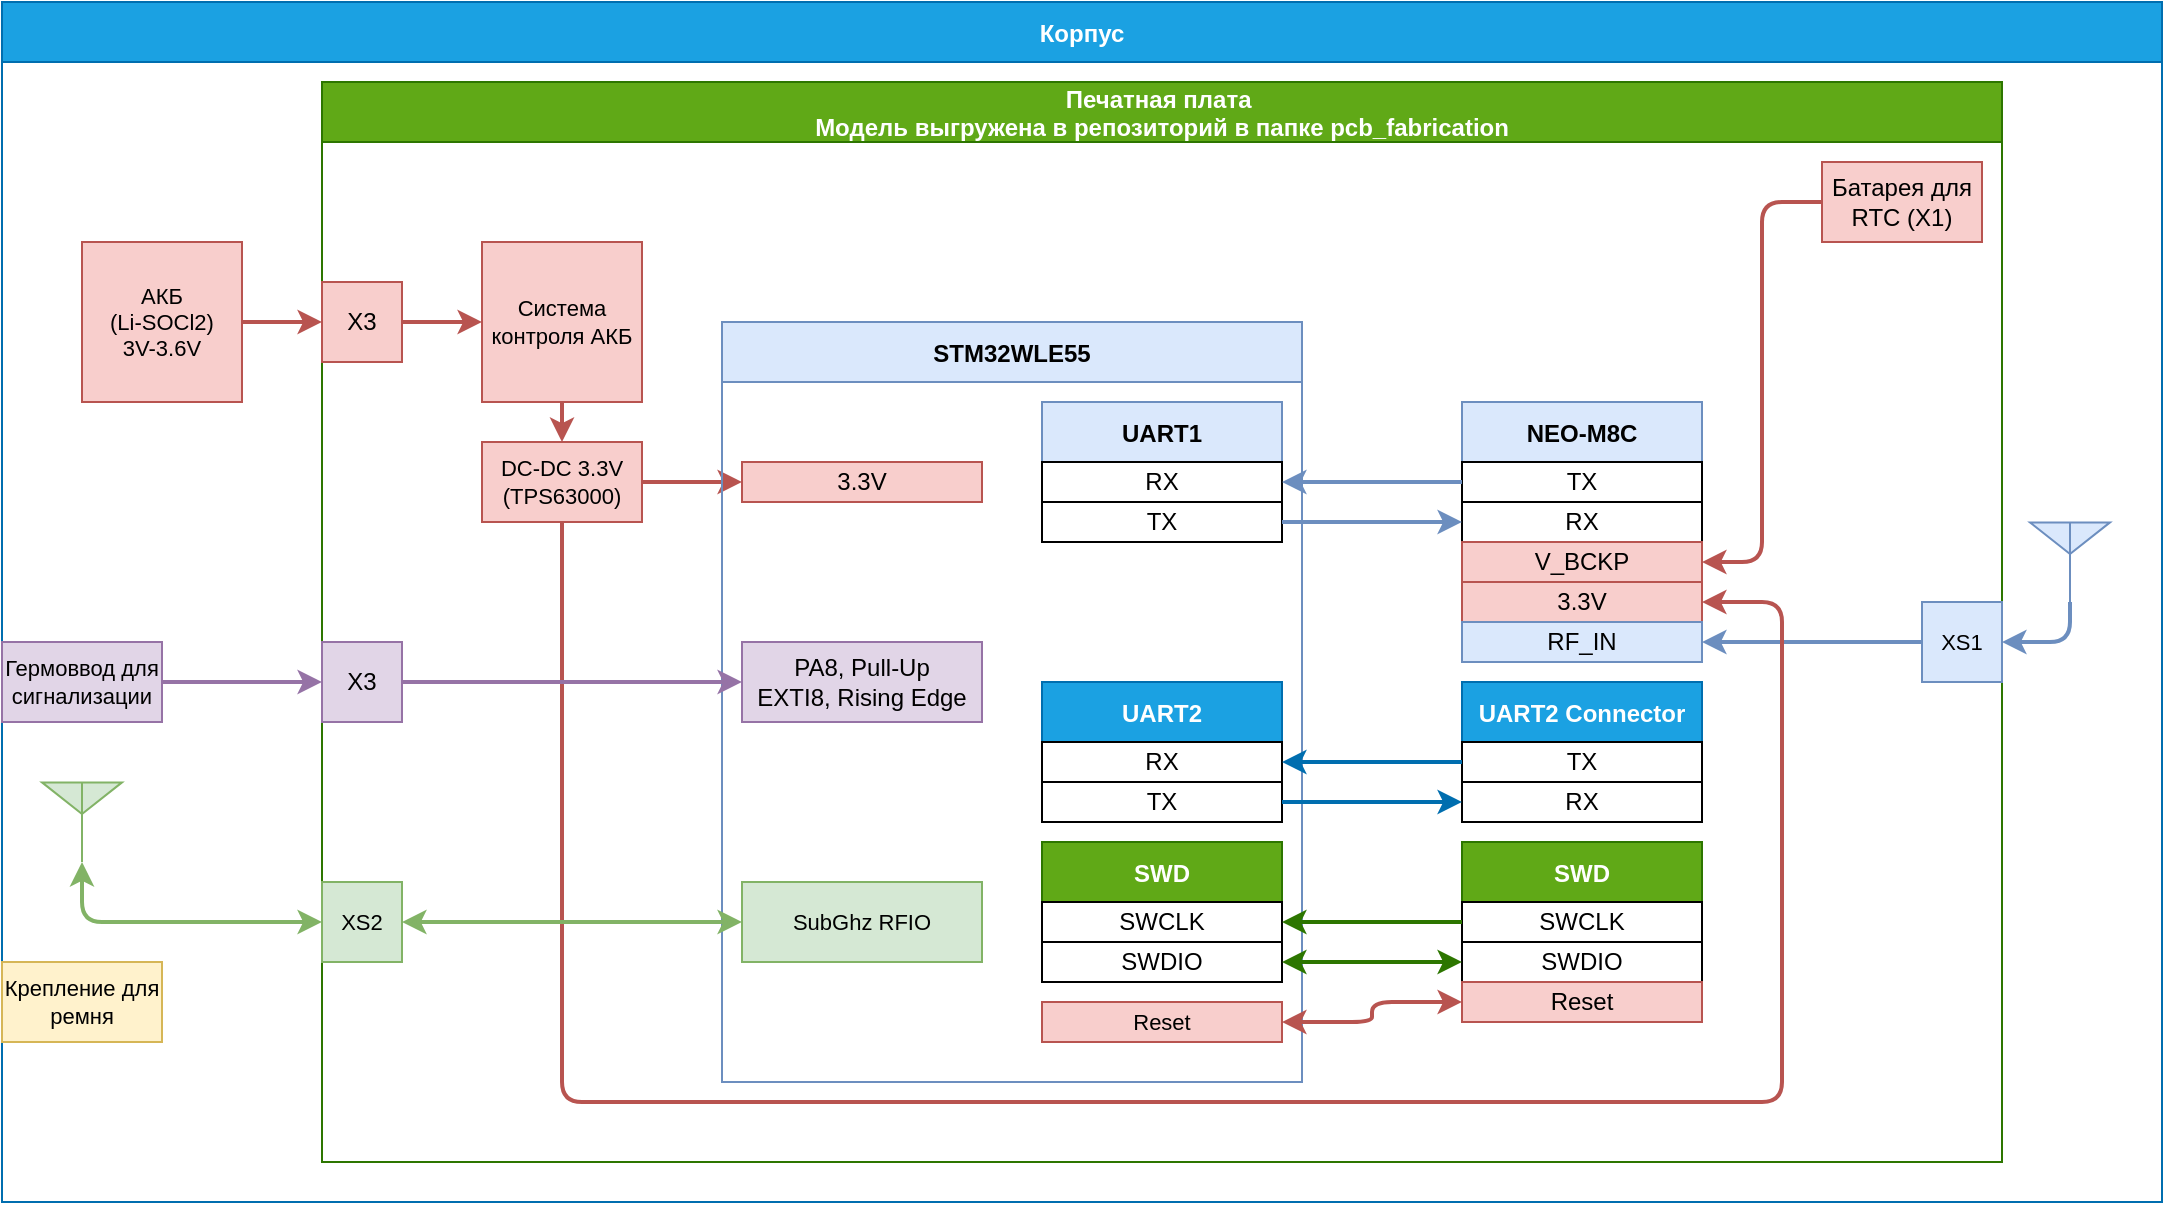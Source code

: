 <mxfile version="16.5.1" type="device"><diagram id="WvKW2JPu2-7aY8d3KRiN" name="Page-1"><mxGraphModel dx="2310" dy="927" grid="1" gridSize="10" guides="1" tooltips="1" connect="1" arrows="1" fold="1" page="1" pageScale="1" pageWidth="827" pageHeight="1169" math="0" shadow="0"><root><mxCell id="0"/><mxCell id="1" parent="0"/><mxCell id="iwZWR7Y0138Mi77MPcvg-5" value="Корпус" style="swimlane;startSize=30;fillColor=#1ba1e2;fontColor=#ffffff;strokeColor=#006EAF;" parent="1" vertex="1"><mxGeometry x="-640" y="40" width="1080" height="600" as="geometry"/></mxCell><mxCell id="iwZWR7Y0138Mi77MPcvg-3" value="Печатная плата &#10;Модель выгружена в репозиторий в папке pcb_fabrication" style="swimlane;startSize=30;fillColor=#60a917;fontColor=#ffffff;strokeColor=#2D7600;" parent="iwZWR7Y0138Mi77MPcvg-5" vertex="1"><mxGeometry x="160" y="40" width="840" height="540" as="geometry"/></mxCell><mxCell id="iwZWR7Y0138Mi77MPcvg-14" style="edgeStyle=orthogonalEdgeStyle;rounded=1;orthogonalLoop=1;jettySize=auto;html=1;exitX=1;exitY=0.5;exitDx=0;exitDy=0;entryX=0;entryY=0.5;entryDx=0;entryDy=0;fillColor=#dae8fc;strokeColor=#6c8ebf;startArrow=classic;startFill=1;endArrow=none;endFill=0;strokeWidth=2;" parent="iwZWR7Y0138Mi77MPcvg-3" source="Dv38xSVq3B60AIiO3Qaw-30" target="iwZWR7Y0138Mi77MPcvg-10" edge="1"><mxGeometry relative="1" as="geometry"><mxPoint x="760" y="140" as="sourcePoint"/></mxGeometry></mxCell><mxCell id="8rCkkGll7oROs87KIcLk-19" value="Система контроля АКБ" style="rounded=0;whiteSpace=wrap;html=1;fontSize=11;fillColor=#f8cecc;strokeColor=#b85450;" parent="iwZWR7Y0138Mi77MPcvg-3" vertex="1"><mxGeometry x="80" y="80" width="80" height="80" as="geometry"/></mxCell><mxCell id="iwZWR7Y0138Mi77MPcvg-7" style="edgeStyle=orthogonalEdgeStyle;rounded=1;orthogonalLoop=1;jettySize=auto;html=1;exitX=1;exitY=0.5;exitDx=0;exitDy=0;fillColor=#f8cecc;strokeColor=#b85450;strokeWidth=2;" parent="iwZWR7Y0138Mi77MPcvg-3" source="mZQrfr4ekXyF6ET0CjQB-9" target="Dv38xSVq3B60AIiO3Qaw-31" edge="1"><mxGeometry relative="1" as="geometry"><Array as="points"><mxPoint x="190" y="200"/><mxPoint x="190" y="200"/></Array><mxPoint x="200" y="200" as="targetPoint"/></mxGeometry></mxCell><mxCell id="iwZWR7Y0138Mi77MPcvg-9" style="edgeStyle=orthogonalEdgeStyle;rounded=1;orthogonalLoop=1;jettySize=auto;html=1;exitX=0.5;exitY=1;exitDx=0;exitDy=0;fillColor=#f8cecc;strokeColor=#b85450;strokeWidth=2;" parent="iwZWR7Y0138Mi77MPcvg-3" source="mZQrfr4ekXyF6ET0CjQB-9" target="Dv38xSVq3B60AIiO3Qaw-29" edge="1"><mxGeometry relative="1" as="geometry"><Array as="points"><mxPoint x="120" y="510"/><mxPoint x="730" y="510"/><mxPoint x="730" y="260"/></Array><mxPoint x="680" y="200" as="targetPoint"/></mxGeometry></mxCell><mxCell id="mZQrfr4ekXyF6ET0CjQB-9" value="DC-DC 3.3V&lt;br&gt;&lt;div&gt;&lt;span&gt;(TPS63000)&lt;/span&gt;&lt;/div&gt;" style="rounded=0;whiteSpace=wrap;html=1;fontSize=11;fillColor=#f8cecc;strokeColor=#b85450;" parent="iwZWR7Y0138Mi77MPcvg-3" vertex="1"><mxGeometry x="80" y="180" width="80" height="40" as="geometry"/></mxCell><mxCell id="mZQrfr4ekXyF6ET0CjQB-10" style="edgeStyle=orthogonalEdgeStyle;rounded=1;orthogonalLoop=1;jettySize=auto;html=1;exitX=0.5;exitY=1;exitDx=0;exitDy=0;entryX=0.5;entryY=0;entryDx=0;entryDy=0;fillColor=#f8cecc;strokeColor=#b85450;strokeWidth=2;" parent="iwZWR7Y0138Mi77MPcvg-3" source="8rCkkGll7oROs87KIcLk-19" target="mZQrfr4ekXyF6ET0CjQB-9" edge="1"><mxGeometry relative="1" as="geometry"/></mxCell><mxCell id="iwZWR7Y0138Mi77MPcvg-6" style="edgeStyle=orthogonalEdgeStyle;rounded=1;orthogonalLoop=1;jettySize=auto;html=1;exitX=1;exitY=0.5;exitDx=0;exitDy=0;entryX=0;entryY=0.5;entryDx=0;entryDy=0;strokeWidth=2;fillColor=#f8cecc;strokeColor=#b85450;" parent="iwZWR7Y0138Mi77MPcvg-3" source="iwZWR7Y0138Mi77MPcvg-2" target="8rCkkGll7oROs87KIcLk-19" edge="1"><mxGeometry relative="1" as="geometry"/></mxCell><mxCell id="iwZWR7Y0138Mi77MPcvg-2" value="X3" style="rounded=0;whiteSpace=wrap;html=1;fillColor=#f8cecc;strokeColor=#b85450;" parent="iwZWR7Y0138Mi77MPcvg-3" vertex="1"><mxGeometry y="100" width="40" height="40" as="geometry"/></mxCell><mxCell id="iwZWR7Y0138Mi77MPcvg-10" value="&lt;font style=&quot;font-size: 11px&quot;&gt;XS1&lt;/font&gt;" style="rounded=0;whiteSpace=wrap;html=1;fontSize=11;fillColor=#dae8fc;strokeColor=#6c8ebf;" parent="iwZWR7Y0138Mi77MPcvg-3" vertex="1"><mxGeometry x="800" y="260" width="40" height="40" as="geometry"/></mxCell><mxCell id="iwZWR7Y0138Mi77MPcvg-11" value="&lt;font style=&quot;font-size: 11px&quot;&gt;XS2&lt;/font&gt;" style="rounded=0;whiteSpace=wrap;html=1;fontSize=11;fillColor=#d5e8d4;strokeColor=#82b366;" parent="iwZWR7Y0138Mi77MPcvg-3" vertex="1"><mxGeometry y="400" width="40" height="40" as="geometry"/></mxCell><mxCell id="QTdFyew1fTrY6ZKaAayo-2" style="edgeStyle=orthogonalEdgeStyle;rounded=1;orthogonalLoop=1;jettySize=auto;html=1;exitX=0;exitY=0.5;exitDx=0;exitDy=0;fillColor=#f8cecc;strokeColor=#b85450;strokeWidth=2;" parent="iwZWR7Y0138Mi77MPcvg-3" source="QTdFyew1fTrY6ZKaAayo-1" target="Dv38xSVq3B60AIiO3Qaw-28" edge="1"><mxGeometry relative="1" as="geometry"><Array as="points"><mxPoint x="720" y="60"/><mxPoint x="720" y="240"/></Array><mxPoint x="680" y="130" as="targetPoint"/></mxGeometry></mxCell><mxCell id="QTdFyew1fTrY6ZKaAayo-1" value="Батарея для RTC (X1)" style="rounded=0;whiteSpace=wrap;html=1;fillColor=#f8cecc;strokeColor=#b85450;" parent="iwZWR7Y0138Mi77MPcvg-3" vertex="1"><mxGeometry x="750" y="40" width="80" height="40" as="geometry"/></mxCell><mxCell id="Dv38xSVq3B60AIiO3Qaw-1" value="STM32WLE55" style="swimlane;startSize=30;fillColor=#dae8fc;strokeColor=#6c8ebf;" vertex="1" parent="iwZWR7Y0138Mi77MPcvg-3"><mxGeometry x="200" y="120" width="290" height="380" as="geometry"/></mxCell><mxCell id="Dv38xSVq3B60AIiO3Qaw-22" value="UART1" style="swimlane;startSize=30;fillColor=#dae8fc;strokeColor=#6c8ebf;" vertex="1" parent="Dv38xSVq3B60AIiO3Qaw-1"><mxGeometry x="160" y="40" width="120" height="70" as="geometry"/></mxCell><mxCell id="Dv38xSVq3B60AIiO3Qaw-23" value="RX" style="rounded=0;whiteSpace=wrap;html=1;" vertex="1" parent="Dv38xSVq3B60AIiO3Qaw-22"><mxGeometry y="30" width="120" height="20" as="geometry"/></mxCell><mxCell id="Dv38xSVq3B60AIiO3Qaw-24" value="TX" style="rounded=0;whiteSpace=wrap;html=1;" vertex="1" parent="Dv38xSVq3B60AIiO3Qaw-22"><mxGeometry y="50" width="120" height="20" as="geometry"/></mxCell><mxCell id="Dv38xSVq3B60AIiO3Qaw-31" value="3.3V" style="rounded=0;whiteSpace=wrap;html=1;fillColor=#f8cecc;strokeColor=#b85450;" vertex="1" parent="Dv38xSVq3B60AIiO3Qaw-1"><mxGeometry x="10" y="70" width="120" height="20" as="geometry"/></mxCell><mxCell id="Dv38xSVq3B60AIiO3Qaw-34" value="SubGhz RFIO" style="rounded=0;whiteSpace=wrap;html=1;fontSize=11;fillColor=#d5e8d4;strokeColor=#82b366;" vertex="1" parent="Dv38xSVq3B60AIiO3Qaw-1"><mxGeometry x="10" y="280" width="120" height="40" as="geometry"/></mxCell><mxCell id="Dv38xSVq3B60AIiO3Qaw-37" value="PA8, Pull-Up&lt;br&gt;EXTI8, Rising Edge" style="rounded=0;whiteSpace=wrap;html=1;fillColor=#e1d5e7;strokeColor=#9673a6;" vertex="1" parent="Dv38xSVq3B60AIiO3Qaw-1"><mxGeometry x="10" y="160" width="120" height="40" as="geometry"/></mxCell><mxCell id="Dv38xSVq3B60AIiO3Qaw-45" value="UART2" style="swimlane;startSize=30;fillColor=#1ba1e2;strokeColor=#006EAF;fontColor=#ffffff;" vertex="1" parent="Dv38xSVq3B60AIiO3Qaw-1"><mxGeometry x="160" y="180" width="120" height="70" as="geometry"><mxRectangle x="570" y="300" width="70" height="30" as="alternateBounds"/></mxGeometry></mxCell><mxCell id="Dv38xSVq3B60AIiO3Qaw-46" value="TX" style="rounded=0;whiteSpace=wrap;html=1;" vertex="1" parent="Dv38xSVq3B60AIiO3Qaw-45"><mxGeometry y="50" width="120" height="20" as="geometry"/></mxCell><mxCell id="Dv38xSVq3B60AIiO3Qaw-47" value="RX" style="rounded=0;whiteSpace=wrap;html=1;" vertex="1" parent="Dv38xSVq3B60AIiO3Qaw-45"><mxGeometry y="30" width="120" height="20" as="geometry"/></mxCell><mxCell id="Dv38xSVq3B60AIiO3Qaw-53" value="SWD" style="swimlane;startSize=30;fillColor=#60a917;strokeColor=#2D7600;fontColor=#ffffff;" vertex="1" parent="Dv38xSVq3B60AIiO3Qaw-1"><mxGeometry x="160" y="260" width="120" height="70" as="geometry"><mxRectangle x="570" y="300" width="70" height="30" as="alternateBounds"/></mxGeometry></mxCell><mxCell id="Dv38xSVq3B60AIiO3Qaw-54" value="SWDIO" style="rounded=0;whiteSpace=wrap;html=1;" vertex="1" parent="Dv38xSVq3B60AIiO3Qaw-53"><mxGeometry y="50" width="120" height="20" as="geometry"/></mxCell><mxCell id="Dv38xSVq3B60AIiO3Qaw-55" value="SWCLK" style="rounded=0;whiteSpace=wrap;html=1;" vertex="1" parent="Dv38xSVq3B60AIiO3Qaw-53"><mxGeometry y="30" width="120" height="20" as="geometry"/></mxCell><mxCell id="Dv38xSVq3B60AIiO3Qaw-56" value="Reset" style="rounded=0;whiteSpace=wrap;html=1;fontSize=11;fillColor=#f8cecc;strokeColor=#b85450;" vertex="1" parent="Dv38xSVq3B60AIiO3Qaw-1"><mxGeometry x="160" y="340" width="120" height="20" as="geometry"/></mxCell><mxCell id="Dv38xSVq3B60AIiO3Qaw-25" value="NEO-M8C" style="swimlane;startSize=30;fillColor=#dae8fc;strokeColor=#6c8ebf;" vertex="1" parent="iwZWR7Y0138Mi77MPcvg-3"><mxGeometry x="570" y="160" width="120" height="130" as="geometry"/></mxCell><mxCell id="Dv38xSVq3B60AIiO3Qaw-26" value="TX" style="rounded=0;whiteSpace=wrap;html=1;" vertex="1" parent="Dv38xSVq3B60AIiO3Qaw-25"><mxGeometry y="30" width="120" height="20" as="geometry"/></mxCell><mxCell id="Dv38xSVq3B60AIiO3Qaw-27" value="RX" style="rounded=0;whiteSpace=wrap;html=1;" vertex="1" parent="Dv38xSVq3B60AIiO3Qaw-25"><mxGeometry y="50" width="120" height="20" as="geometry"/></mxCell><mxCell id="Dv38xSVq3B60AIiO3Qaw-28" value="V_BCKP" style="rounded=0;whiteSpace=wrap;html=1;fillColor=#f8cecc;strokeColor=#b85450;" vertex="1" parent="Dv38xSVq3B60AIiO3Qaw-25"><mxGeometry y="70" width="120" height="20" as="geometry"/></mxCell><mxCell id="Dv38xSVq3B60AIiO3Qaw-29" value="3.3V" style="rounded=0;whiteSpace=wrap;html=1;fillColor=#f8cecc;strokeColor=#b85450;" vertex="1" parent="Dv38xSVq3B60AIiO3Qaw-25"><mxGeometry y="90" width="120" height="20" as="geometry"/></mxCell><mxCell id="Dv38xSVq3B60AIiO3Qaw-30" value="RF_IN" style="rounded=0;whiteSpace=wrap;html=1;fillColor=#dae8fc;strokeColor=#6c8ebf;" vertex="1" parent="Dv38xSVq3B60AIiO3Qaw-25"><mxGeometry y="110" width="120" height="20" as="geometry"/></mxCell><mxCell id="Dv38xSVq3B60AIiO3Qaw-32" style="edgeStyle=orthogonalEdgeStyle;rounded=0;orthogonalLoop=1;jettySize=auto;html=1;entryX=1;entryY=0.5;entryDx=0;entryDy=0;startArrow=none;startFill=0;endArrow=classic;endFill=1;fillColor=#dae8fc;strokeColor=#6c8ebf;strokeWidth=2;" edge="1" parent="iwZWR7Y0138Mi77MPcvg-3" source="Dv38xSVq3B60AIiO3Qaw-26" target="Dv38xSVq3B60AIiO3Qaw-23"><mxGeometry relative="1" as="geometry"/></mxCell><mxCell id="Dv38xSVq3B60AIiO3Qaw-33" style="edgeStyle=orthogonalEdgeStyle;rounded=0;orthogonalLoop=1;jettySize=auto;html=1;exitX=1;exitY=0.5;exitDx=0;exitDy=0;entryX=0;entryY=0.5;entryDx=0;entryDy=0;startArrow=none;startFill=0;endArrow=classic;endFill=1;fillColor=#dae8fc;strokeColor=#6c8ebf;strokeWidth=2;" edge="1" parent="iwZWR7Y0138Mi77MPcvg-3" source="Dv38xSVq3B60AIiO3Qaw-24" target="Dv38xSVq3B60AIiO3Qaw-27"><mxGeometry relative="1" as="geometry"/></mxCell><mxCell id="Dv38xSVq3B60AIiO3Qaw-35" style="edgeStyle=orthogonalEdgeStyle;rounded=1;orthogonalLoop=1;jettySize=auto;html=1;startArrow=classic;startFill=1;endArrow=classic;endFill=1;fillColor=#d5e8d4;strokeColor=#82b366;strokeWidth=2;" edge="1" parent="iwZWR7Y0138Mi77MPcvg-3" source="Dv38xSVq3B60AIiO3Qaw-34" target="iwZWR7Y0138Mi77MPcvg-11"><mxGeometry relative="1" as="geometry"/></mxCell><mxCell id="Dv38xSVq3B60AIiO3Qaw-38" style="edgeStyle=orthogonalEdgeStyle;rounded=1;orthogonalLoop=1;jettySize=auto;html=1;exitX=1;exitY=0.5;exitDx=0;exitDy=0;entryX=0;entryY=0.5;entryDx=0;entryDy=0;startArrow=none;startFill=0;endArrow=classic;endFill=1;strokeWidth=2;fillColor=#e1d5e7;strokeColor=#9673a6;" edge="1" parent="iwZWR7Y0138Mi77MPcvg-3" source="Dv38xSVq3B60AIiO3Qaw-36" target="Dv38xSVq3B60AIiO3Qaw-37"><mxGeometry relative="1" as="geometry"/></mxCell><mxCell id="Dv38xSVq3B60AIiO3Qaw-36" value="X3" style="rounded=0;whiteSpace=wrap;html=1;fillColor=#e1d5e7;strokeColor=#9673a6;" vertex="1" parent="iwZWR7Y0138Mi77MPcvg-3"><mxGeometry y="280" width="40" height="40" as="geometry"/></mxCell><mxCell id="Dv38xSVq3B60AIiO3Qaw-39" value="UART2 Connector" style="swimlane;startSize=30;fillColor=#1ba1e2;strokeColor=#006EAF;fontColor=#ffffff;" vertex="1" parent="iwZWR7Y0138Mi77MPcvg-3"><mxGeometry x="570" y="300" width="120" height="70" as="geometry"><mxRectangle x="570" y="300" width="70" height="30" as="alternateBounds"/></mxGeometry></mxCell><mxCell id="Dv38xSVq3B60AIiO3Qaw-40" value="TX" style="rounded=0;whiteSpace=wrap;html=1;" vertex="1" parent="Dv38xSVq3B60AIiO3Qaw-39"><mxGeometry y="30" width="120" height="20" as="geometry"/></mxCell><mxCell id="Dv38xSVq3B60AIiO3Qaw-41" value="RX" style="rounded=0;whiteSpace=wrap;html=1;" vertex="1" parent="Dv38xSVq3B60AIiO3Qaw-39"><mxGeometry y="50" width="120" height="20" as="geometry"/></mxCell><mxCell id="Dv38xSVq3B60AIiO3Qaw-51" style="edgeStyle=orthogonalEdgeStyle;rounded=1;orthogonalLoop=1;jettySize=auto;html=1;exitX=0;exitY=0.5;exitDx=0;exitDy=0;entryX=1;entryY=0.5;entryDx=0;entryDy=0;startArrow=none;startFill=0;endArrow=classic;endFill=1;strokeWidth=2;fillColor=#1ba1e2;strokeColor=#006EAF;" edge="1" parent="iwZWR7Y0138Mi77MPcvg-3" source="Dv38xSVq3B60AIiO3Qaw-40" target="Dv38xSVq3B60AIiO3Qaw-47"><mxGeometry relative="1" as="geometry"/></mxCell><mxCell id="Dv38xSVq3B60AIiO3Qaw-52" style="edgeStyle=orthogonalEdgeStyle;rounded=1;orthogonalLoop=1;jettySize=auto;html=1;exitX=1;exitY=0.5;exitDx=0;exitDy=0;entryX=0;entryY=0.5;entryDx=0;entryDy=0;startArrow=none;startFill=0;endArrow=classic;endFill=1;strokeWidth=2;fillColor=#1ba1e2;strokeColor=#006EAF;" edge="1" parent="iwZWR7Y0138Mi77MPcvg-3" source="Dv38xSVq3B60AIiO3Qaw-46" target="Dv38xSVq3B60AIiO3Qaw-41"><mxGeometry relative="1" as="geometry"/></mxCell><mxCell id="Dv38xSVq3B60AIiO3Qaw-57" value="SWD" style="swimlane;startSize=30;fillColor=#60a917;strokeColor=#2D7600;fontColor=#ffffff;" vertex="1" parent="iwZWR7Y0138Mi77MPcvg-3"><mxGeometry x="570" y="380" width="120" height="90" as="geometry"><mxRectangle x="570" y="300" width="70" height="30" as="alternateBounds"/></mxGeometry></mxCell><mxCell id="Dv38xSVq3B60AIiO3Qaw-58" value="SWDIO" style="rounded=0;whiteSpace=wrap;html=1;" vertex="1" parent="Dv38xSVq3B60AIiO3Qaw-57"><mxGeometry y="50" width="120" height="20" as="geometry"/></mxCell><mxCell id="Dv38xSVq3B60AIiO3Qaw-59" value="SWCLK" style="rounded=0;whiteSpace=wrap;html=1;" vertex="1" parent="Dv38xSVq3B60AIiO3Qaw-57"><mxGeometry y="30" width="120" height="20" as="geometry"/></mxCell><mxCell id="Dv38xSVq3B60AIiO3Qaw-62" value="Reset" style="rounded=0;whiteSpace=wrap;html=1;fillColor=#f8cecc;strokeColor=#b85450;" vertex="1" parent="Dv38xSVq3B60AIiO3Qaw-57"><mxGeometry y="70" width="120" height="20" as="geometry"/></mxCell><mxCell id="Dv38xSVq3B60AIiO3Qaw-60" style="edgeStyle=orthogonalEdgeStyle;rounded=1;orthogonalLoop=1;jettySize=auto;html=1;exitX=0;exitY=0.5;exitDx=0;exitDy=0;entryX=1;entryY=0.5;entryDx=0;entryDy=0;startArrow=none;startFill=0;endArrow=classic;endFill=1;strokeWidth=2;fillColor=#60a917;strokeColor=#2D7600;" edge="1" parent="iwZWR7Y0138Mi77MPcvg-3" source="Dv38xSVq3B60AIiO3Qaw-59" target="Dv38xSVq3B60AIiO3Qaw-55"><mxGeometry relative="1" as="geometry"/></mxCell><mxCell id="Dv38xSVq3B60AIiO3Qaw-61" style="edgeStyle=orthogonalEdgeStyle;rounded=1;orthogonalLoop=1;jettySize=auto;html=1;exitX=0;exitY=0.5;exitDx=0;exitDy=0;entryX=1;entryY=0.5;entryDx=0;entryDy=0;startArrow=classic;startFill=1;endArrow=classic;endFill=1;strokeWidth=2;fillColor=#60a917;strokeColor=#2D7600;" edge="1" parent="iwZWR7Y0138Mi77MPcvg-3" source="Dv38xSVq3B60AIiO3Qaw-58" target="Dv38xSVq3B60AIiO3Qaw-54"><mxGeometry relative="1" as="geometry"/></mxCell><mxCell id="Dv38xSVq3B60AIiO3Qaw-63" style="edgeStyle=orthogonalEdgeStyle;rounded=1;orthogonalLoop=1;jettySize=auto;html=1;entryX=1;entryY=0.5;entryDx=0;entryDy=0;startArrow=classic;startFill=1;endArrow=classic;endFill=1;strokeWidth=2;fillColor=#f8cecc;strokeColor=#b85450;" edge="1" parent="iwZWR7Y0138Mi77MPcvg-3" source="Dv38xSVq3B60AIiO3Qaw-62" target="Dv38xSVq3B60AIiO3Qaw-56"><mxGeometry relative="1" as="geometry"/></mxCell><mxCell id="8rCkkGll7oROs87KIcLk-6" value="" style="verticalLabelPosition=bottom;shadow=0;dashed=0;align=center;html=1;verticalAlign=top;shape=mxgraph.electrical.radio.aerial_-_antenna_2;fontSize=11;fillColor=#d5e8d4;strokeColor=#82b366;" parent="iwZWR7Y0138Mi77MPcvg-5" vertex="1"><mxGeometry x="20" y="390" width="40" height="40" as="geometry"/></mxCell><mxCell id="8rCkkGll7oROs87KIcLk-13" value="" style="verticalLabelPosition=bottom;shadow=0;dashed=0;align=center;html=1;verticalAlign=top;shape=mxgraph.electrical.radio.aerial_-_antenna_2;fontSize=11;fillColor=#dae8fc;strokeColor=#6c8ebf;" parent="iwZWR7Y0138Mi77MPcvg-5" vertex="1"><mxGeometry x="1014" y="260" width="40" height="40" as="geometry"/></mxCell><mxCell id="8rCkkGll7oROs87KIcLk-11" value="АКБ&lt;br&gt;(Li-SOCl2)&lt;br&gt;3V-3.6V" style="rounded=0;whiteSpace=wrap;html=1;fontSize=11;fillColor=#f8cecc;strokeColor=#b85450;" parent="iwZWR7Y0138Mi77MPcvg-5" vertex="1"><mxGeometry x="40" y="120" width="80" height="80" as="geometry"/></mxCell><mxCell id="8rCkkGll7oROs87KIcLk-20" style="edgeStyle=orthogonalEdgeStyle;rounded=0;orthogonalLoop=1;jettySize=auto;html=1;exitX=1;exitY=0.5;exitDx=0;exitDy=0;entryX=0;entryY=0.5;entryDx=0;entryDy=0;startArrow=none;startFill=0;fontSize=11;fillColor=#f8cecc;strokeColor=#b85450;strokeWidth=2;" parent="iwZWR7Y0138Mi77MPcvg-5" source="8rCkkGll7oROs87KIcLk-11" target="iwZWR7Y0138Mi77MPcvg-2" edge="1"><mxGeometry relative="1" as="geometry"/></mxCell><mxCell id="iwZWR7Y0138Mi77MPcvg-12" style="edgeStyle=orthogonalEdgeStyle;rounded=1;orthogonalLoop=1;jettySize=auto;html=1;exitX=1;exitY=0.5;exitDx=0;exitDy=0;entryX=0.5;entryY=1;entryDx=0;entryDy=0;entryPerimeter=0;fillColor=#dae8fc;strokeColor=#6c8ebf;strokeWidth=2;endArrow=none;endFill=0;startArrow=classic;startFill=1;" parent="iwZWR7Y0138Mi77MPcvg-5" source="iwZWR7Y0138Mi77MPcvg-10" target="8rCkkGll7oROs87KIcLk-13" edge="1"><mxGeometry relative="1" as="geometry"/></mxCell><mxCell id="iwZWR7Y0138Mi77MPcvg-13" style="edgeStyle=orthogonalEdgeStyle;rounded=1;orthogonalLoop=1;jettySize=auto;html=1;entryX=0.5;entryY=1;entryDx=0;entryDy=0;entryPerimeter=0;fillColor=#d5e8d4;strokeColor=#82b366;strokeWidth=2;startArrow=classic;startFill=1;" parent="iwZWR7Y0138Mi77MPcvg-5" source="iwZWR7Y0138Mi77MPcvg-11" target="8rCkkGll7oROs87KIcLk-6" edge="1"><mxGeometry relative="1" as="geometry"/></mxCell><mxCell id="iwZWR7Y0138Mi77MPcvg-17" value="Крепление для ремня" style="rounded=0;whiteSpace=wrap;html=1;fontSize=11;fillColor=#fff2cc;strokeColor=#d6b656;" parent="iwZWR7Y0138Mi77MPcvg-5" vertex="1"><mxGeometry y="480" width="80" height="40" as="geometry"/></mxCell><mxCell id="iwZWR7Y0138Mi77MPcvg-19" value="Гермоввод для сигнализации" style="rounded=0;whiteSpace=wrap;html=1;fontSize=11;fillColor=#e1d5e7;strokeColor=#9673a6;" parent="iwZWR7Y0138Mi77MPcvg-5" vertex="1"><mxGeometry y="320" width="80" height="40" as="geometry"/></mxCell><mxCell id="iwZWR7Y0138Mi77MPcvg-18" style="edgeStyle=orthogonalEdgeStyle;rounded=1;orthogonalLoop=1;jettySize=auto;html=1;fillColor=#e1d5e7;strokeColor=#9673a6;startArrow=classic;startFill=1;endArrow=none;endFill=0;strokeWidth=2;" parent="iwZWR7Y0138Mi77MPcvg-5" source="Dv38xSVq3B60AIiO3Qaw-36" target="iwZWR7Y0138Mi77MPcvg-19" edge="1"><mxGeometry relative="1" as="geometry"><mxPoint x="550" y="360" as="targetPoint"/><mxPoint x="560" y="440" as="sourcePoint"/></mxGeometry></mxCell></root></mxGraphModel></diagram></mxfile>